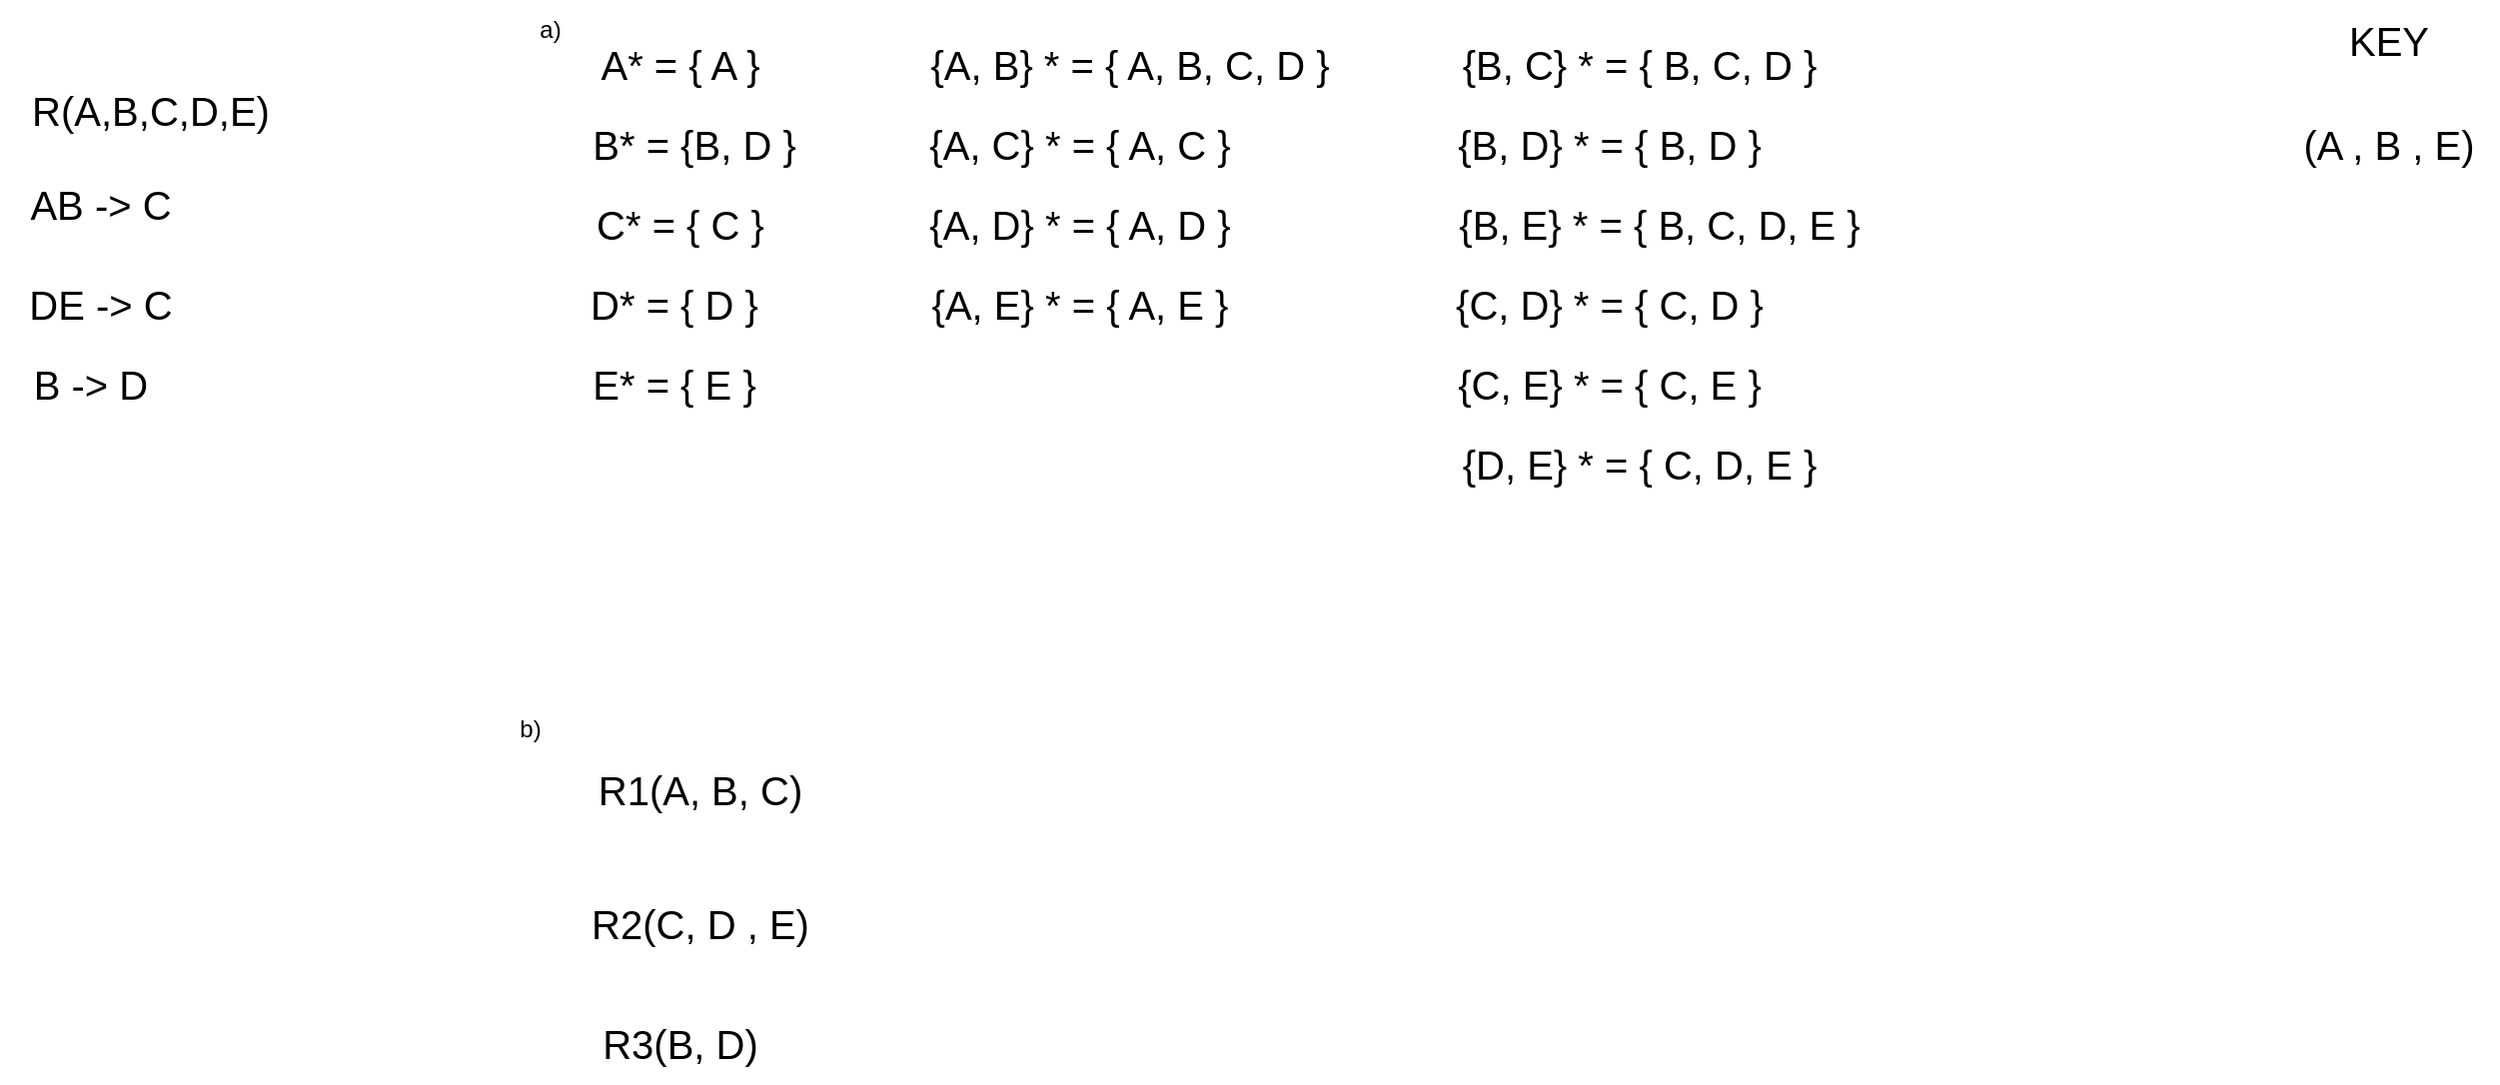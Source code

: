 <mxfile version="22.0.4" type="github">
  <diagram name="Page-1" id="JTp0ir5OQ6XoiUm9Y609">
    <mxGraphModel dx="954" dy="642" grid="1" gridSize="10" guides="1" tooltips="1" connect="1" arrows="1" fold="1" page="1" pageScale="1" pageWidth="850" pageHeight="1100" math="0" shadow="0">
      <root>
        <mxCell id="0" />
        <mxCell id="1" parent="0" />
        <mxCell id="IX39ahXA6RrBpwePIKiA-1" value="&lt;font style=&quot;font-size: 20px;&quot;&gt;R(A,B,C,D,E)&lt;/font&gt;" style="text;html=1;align=center;verticalAlign=middle;resizable=0;points=[];autosize=1;strokeColor=none;fillColor=none;" vertex="1" parent="1">
          <mxGeometry x="40" y="103" width="140" height="40" as="geometry" />
        </mxCell>
        <mxCell id="IX39ahXA6RrBpwePIKiA-2" value="AB -&amp;gt; C" style="text;html=1;align=center;verticalAlign=middle;resizable=0;points=[];autosize=1;strokeColor=none;fillColor=none;fontSize=20;" vertex="1" parent="1">
          <mxGeometry x="40" y="150" width="90" height="40" as="geometry" />
        </mxCell>
        <mxCell id="IX39ahXA6RrBpwePIKiA-3" value="DE -&amp;gt; C" style="text;html=1;align=center;verticalAlign=middle;resizable=0;points=[];autosize=1;strokeColor=none;fillColor=none;fontSize=20;" vertex="1" parent="1">
          <mxGeometry x="35" y="200" width="100" height="40" as="geometry" />
        </mxCell>
        <mxCell id="IX39ahXA6RrBpwePIKiA-4" value="B -&amp;gt; D" style="text;html=1;align=center;verticalAlign=middle;resizable=0;points=[];autosize=1;strokeColor=none;fillColor=none;fontSize=20;" vertex="1" parent="1">
          <mxGeometry x="40" y="240" width="80" height="40" as="geometry" />
        </mxCell>
        <mxCell id="IX39ahXA6RrBpwePIKiA-5" value="a)" style="text;html=1;align=center;verticalAlign=middle;resizable=0;points=[];autosize=1;strokeColor=none;fillColor=none;" vertex="1" parent="1">
          <mxGeometry x="295" y="68" width="30" height="30" as="geometry" />
        </mxCell>
        <mxCell id="IX39ahXA6RrBpwePIKiA-6" value="A* = { A }" style="text;html=1;align=center;verticalAlign=middle;resizable=0;points=[];autosize=1;strokeColor=none;fillColor=none;fontSize=20;" vertex="1" parent="1">
          <mxGeometry x="325" y="80" width="100" height="40" as="geometry" />
        </mxCell>
        <mxCell id="IX39ahXA6RrBpwePIKiA-7" value="B* = {B, D }" style="text;html=1;align=center;verticalAlign=middle;resizable=0;points=[];autosize=1;strokeColor=none;fillColor=none;fontSize=20;" vertex="1" parent="1">
          <mxGeometry x="317" y="120" width="130" height="40" as="geometry" />
        </mxCell>
        <mxCell id="IX39ahXA6RrBpwePIKiA-8" value="&lt;font style=&quot;font-size: 20px;&quot;&gt;C* = { C }&lt;/font&gt;" style="text;html=1;align=center;verticalAlign=middle;resizable=0;points=[];autosize=1;strokeColor=none;fillColor=none;" vertex="1" parent="1">
          <mxGeometry x="320" y="160" width="110" height="40" as="geometry" />
        </mxCell>
        <mxCell id="IX39ahXA6RrBpwePIKiA-9" value="D* = { D }" style="text;html=1;align=center;verticalAlign=middle;resizable=0;points=[];autosize=1;strokeColor=none;fillColor=none;fontSize=20;" vertex="1" parent="1">
          <mxGeometry x="317" y="200" width="110" height="40" as="geometry" />
        </mxCell>
        <mxCell id="IX39ahXA6RrBpwePIKiA-10" value="E* = { E }" style="text;html=1;align=center;verticalAlign=middle;resizable=0;points=[];autosize=1;strokeColor=none;fillColor=none;fontSize=20;" vertex="1" parent="1">
          <mxGeometry x="317" y="240" width="110" height="40" as="geometry" />
        </mxCell>
        <mxCell id="IX39ahXA6RrBpwePIKiA-11" value="{A, B} * = { A, B, C, D }" style="text;html=1;align=center;verticalAlign=middle;resizable=0;points=[];autosize=1;strokeColor=none;fillColor=none;fontSize=20;" vertex="1" parent="1">
          <mxGeometry x="490" y="80" width="220" height="40" as="geometry" />
        </mxCell>
        <mxCell id="IX39ahXA6RrBpwePIKiA-12" value="{A, C} * = { A, C }" style="text;html=1;align=center;verticalAlign=middle;resizable=0;points=[];autosize=1;strokeColor=none;fillColor=none;fontSize=20;" vertex="1" parent="1">
          <mxGeometry x="490" y="120" width="170" height="40" as="geometry" />
        </mxCell>
        <mxCell id="IX39ahXA6RrBpwePIKiA-13" value="{A, D} * = { A, D }" style="text;html=1;align=center;verticalAlign=middle;resizable=0;points=[];autosize=1;strokeColor=none;fillColor=none;fontSize=20;" vertex="1" parent="1">
          <mxGeometry x="490" y="160" width="170" height="40" as="geometry" />
        </mxCell>
        <mxCell id="IX39ahXA6RrBpwePIKiA-14" value="{A, E} * = { A, E }" style="text;html=1;align=center;verticalAlign=middle;resizable=0;points=[];autosize=1;strokeColor=none;fillColor=none;fontSize=20;" vertex="1" parent="1">
          <mxGeometry x="490" y="200" width="170" height="40" as="geometry" />
        </mxCell>
        <mxCell id="IX39ahXA6RrBpwePIKiA-16" value="{B, C} * = { B, C, D }" style="text;html=1;align=center;verticalAlign=middle;resizable=0;points=[];autosize=1;strokeColor=none;fillColor=none;fontSize=20;" vertex="1" parent="1">
          <mxGeometry x="755" y="80" width="200" height="40" as="geometry" />
        </mxCell>
        <mxCell id="IX39ahXA6RrBpwePIKiA-17" value="{B, D} * = { B, D }" style="text;html=1;align=center;verticalAlign=middle;resizable=0;points=[];autosize=1;strokeColor=none;fillColor=none;fontSize=20;" vertex="1" parent="1">
          <mxGeometry x="750" y="120" width="180" height="40" as="geometry" />
        </mxCell>
        <mxCell id="IX39ahXA6RrBpwePIKiA-18" value="{B, E} * = { B, C, D, E }" style="text;html=1;align=center;verticalAlign=middle;resizable=0;points=[];autosize=1;strokeColor=none;fillColor=none;fontSize=20;" vertex="1" parent="1">
          <mxGeometry x="755" y="160" width="220" height="40" as="geometry" />
        </mxCell>
        <mxCell id="IX39ahXA6RrBpwePIKiA-19" value="{C, D} * = { C, D }" style="text;html=1;align=center;verticalAlign=middle;resizable=0;points=[];autosize=1;strokeColor=none;fillColor=none;fontSize=20;" vertex="1" parent="1">
          <mxGeometry x="750" y="200" width="180" height="40" as="geometry" />
        </mxCell>
        <mxCell id="IX39ahXA6RrBpwePIKiA-20" value="{C, E} * = { C, E }" style="text;html=1;align=center;verticalAlign=middle;resizable=0;points=[];autosize=1;strokeColor=none;fillColor=none;fontSize=20;" vertex="1" parent="1">
          <mxGeometry x="750" y="240" width="180" height="40" as="geometry" />
        </mxCell>
        <mxCell id="IX39ahXA6RrBpwePIKiA-21" value="{D, E} * = { C, D, E }" style="text;html=1;align=center;verticalAlign=middle;resizable=0;points=[];autosize=1;strokeColor=none;fillColor=none;fontSize=20;" vertex="1" parent="1">
          <mxGeometry x="755" y="280" width="200" height="40" as="geometry" />
        </mxCell>
        <mxCell id="IX39ahXA6RrBpwePIKiA-22" value="KEY" style="text;html=1;align=center;verticalAlign=middle;resizable=0;points=[];autosize=1;strokeColor=none;fillColor=none;fontSize=20;" vertex="1" parent="1">
          <mxGeometry x="1200" y="68" width="60" height="40" as="geometry" />
        </mxCell>
        <mxCell id="IX39ahXA6RrBpwePIKiA-23" value="(A , B , E)" style="text;html=1;align=center;verticalAlign=middle;resizable=0;points=[];autosize=1;strokeColor=none;fillColor=none;fontSize=20;" vertex="1" parent="1">
          <mxGeometry x="1175" y="120" width="110" height="40" as="geometry" />
        </mxCell>
        <mxCell id="IX39ahXA6RrBpwePIKiA-24" value="b)" style="text;html=1;align=center;verticalAlign=middle;resizable=0;points=[];autosize=1;strokeColor=none;fillColor=none;" vertex="1" parent="1">
          <mxGeometry x="285" y="418" width="30" height="30" as="geometry" />
        </mxCell>
        <mxCell id="IX39ahXA6RrBpwePIKiA-26" value="R1(A, B, C)" style="text;html=1;align=center;verticalAlign=middle;resizable=0;points=[];autosize=1;strokeColor=none;fillColor=none;fontSize=20;" vertex="1" parent="1">
          <mxGeometry x="320" y="443" width="130" height="40" as="geometry" />
        </mxCell>
        <mxCell id="IX39ahXA6RrBpwePIKiA-27" value="R2(C, D , E)" style="text;html=1;align=center;verticalAlign=middle;resizable=0;points=[];autosize=1;strokeColor=none;fillColor=none;fontSize=20;" vertex="1" parent="1">
          <mxGeometry x="320" y="510" width="130" height="40" as="geometry" />
        </mxCell>
        <mxCell id="IX39ahXA6RrBpwePIKiA-28" value="R3(B, D)" style="text;html=1;align=center;verticalAlign=middle;resizable=0;points=[];autosize=1;strokeColor=none;fillColor=none;fontSize=20;" vertex="1" parent="1">
          <mxGeometry x="325" y="570" width="100" height="40" as="geometry" />
        </mxCell>
      </root>
    </mxGraphModel>
  </diagram>
</mxfile>
